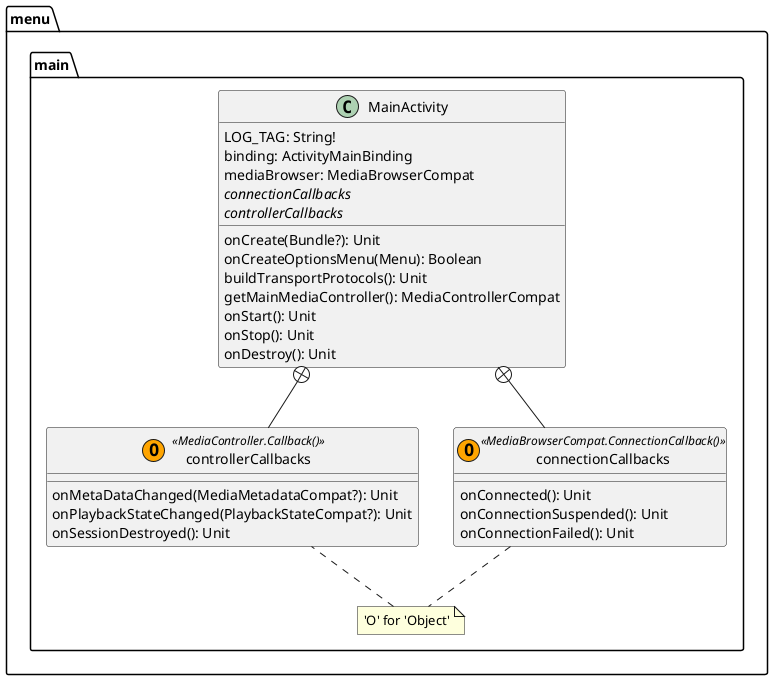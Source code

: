@startuml
'comment

' packages
package "menu" {
    package "main" {
        class MainActivity {
            LOG_TAG: String!
            binding: ActivityMainBinding
            mediaBrowser: MediaBrowserCompat
            //connectionCallbacks//
            //controllerCallbacks//
            onCreate(Bundle?): Unit
            onCreateOptionsMenu(Menu): Boolean
            buildTransportProtocols(): Unit
            getMainMediaController(): MediaControllerCompat
            onStart(): Unit
            onStop(): Unit
            onDestroy(): Unit
        }

        class connectionCallbacks <<(O,orange)MediaBrowserCompat.ConnectionCallback()>> {
        		onConnected(): Unit
        		onConnectionSuspended(): Unit
        		onConnectionFailed(): Unit
        }

        class controllerCallbacks <<(O,orange)MediaController.Callback()>> {
        		onMetaDataChanged(MediaMetadataCompat?): Unit
        		onPlaybackStateChanged(PlaybackStateCompat?): Unit
        		onSessionDestroyed(): Unit
        }

        note "'O' for 'Object'" as N2
        connectionCallbacks .. N2
        N2 .. controllerCallbacks
    }
}

' dependencies
    MainActivity +-- connectionCallbacks
    MainActivity +-- controllerCallbacks

' output layout
	controllerCallbacks -[hidden]> connectionCallbacks
@enduml
